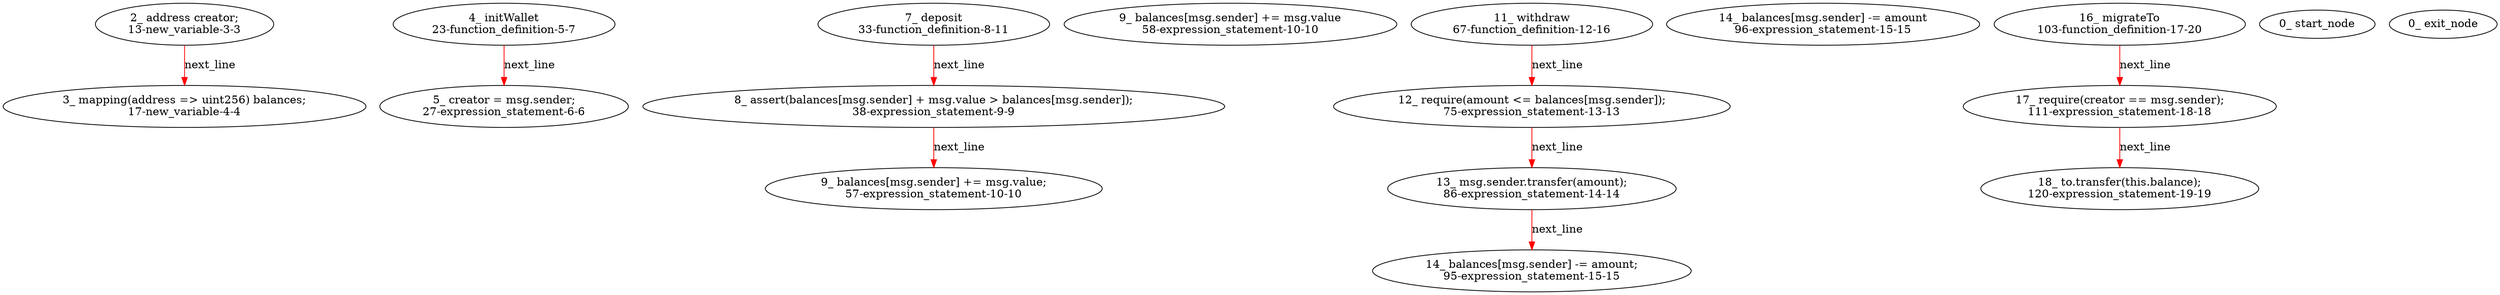 digraph  {
13 [label="2_ address creator;\n13-new_variable-3-3", type_label=new_variable];
17 [label="3_ mapping(address => uint256) balances;\n17-new_variable-4-4", type_label=new_variable];
23 [label="4_ initWallet\n23-function_definition-5-7", type_label=function_definition];
27 [label="5_ creator = msg.sender;\n27-expression_statement-6-6", type_label=expression_statement];
33 [label="7_ deposit\n33-function_definition-8-11", type_label=function_definition];
38 [label="8_ assert(balances[msg.sender] + msg.value > balances[msg.sender]);\n38-expression_statement-9-9", type_label=expression_statement];
57 [label="9_ balances[msg.sender] += msg.value;\n57-expression_statement-10-10", type_label=expression_statement];
58 [label="9_ balances[msg.sender] += msg.value\n58-expression_statement-10-10", type_label=expression_statement];
67 [label="11_ withdraw\n67-function_definition-12-16", type_label=function_definition];
75 [label="12_ require(amount <= balances[msg.sender]);\n75-expression_statement-13-13", type_label=expression_statement];
86 [label="13_ msg.sender.transfer(amount);\n86-expression_statement-14-14", type_label=expression_statement];
95 [label="14_ balances[msg.sender] -= amount;\n95-expression_statement-15-15", type_label=expression_statement];
96 [label="14_ balances[msg.sender] -= amount\n96-expression_statement-15-15", type_label=expression_statement];
103 [label="16_ migrateTo\n103-function_definition-17-20", type_label=function_definition];
111 [label="17_ require(creator == msg.sender);\n111-expression_statement-18-18", type_label=expression_statement];
120 [label="18_ to.transfer(this.balance);\n120-expression_statement-19-19", type_label=expression_statement];
1 [label="0_ start_node", type_label=start];
2 [label="0_ exit_node", type_label=exit];
13 -> 17  [color=red, controlflow_type=next_line, edge_type=CFG_edge, key=0, label=next_line];
23 -> 27  [color=red, controlflow_type=next_line, edge_type=CFG_edge, key=0, label=next_line];
33 -> 38  [color=red, controlflow_type=next_line, edge_type=CFG_edge, key=0, label=next_line];
38 -> 57  [color=red, controlflow_type=next_line, edge_type=CFG_edge, key=0, label=next_line];
67 -> 75  [color=red, controlflow_type=next_line, edge_type=CFG_edge, key=0, label=next_line];
75 -> 86  [color=red, controlflow_type=next_line, edge_type=CFG_edge, key=0, label=next_line];
86 -> 95  [color=red, controlflow_type=next_line, edge_type=CFG_edge, key=0, label=next_line];
103 -> 111  [color=red, controlflow_type=next_line, edge_type=CFG_edge, key=0, label=next_line];
111 -> 120  [color=red, controlflow_type=next_line, edge_type=CFG_edge, key=0, label=next_line];
}

